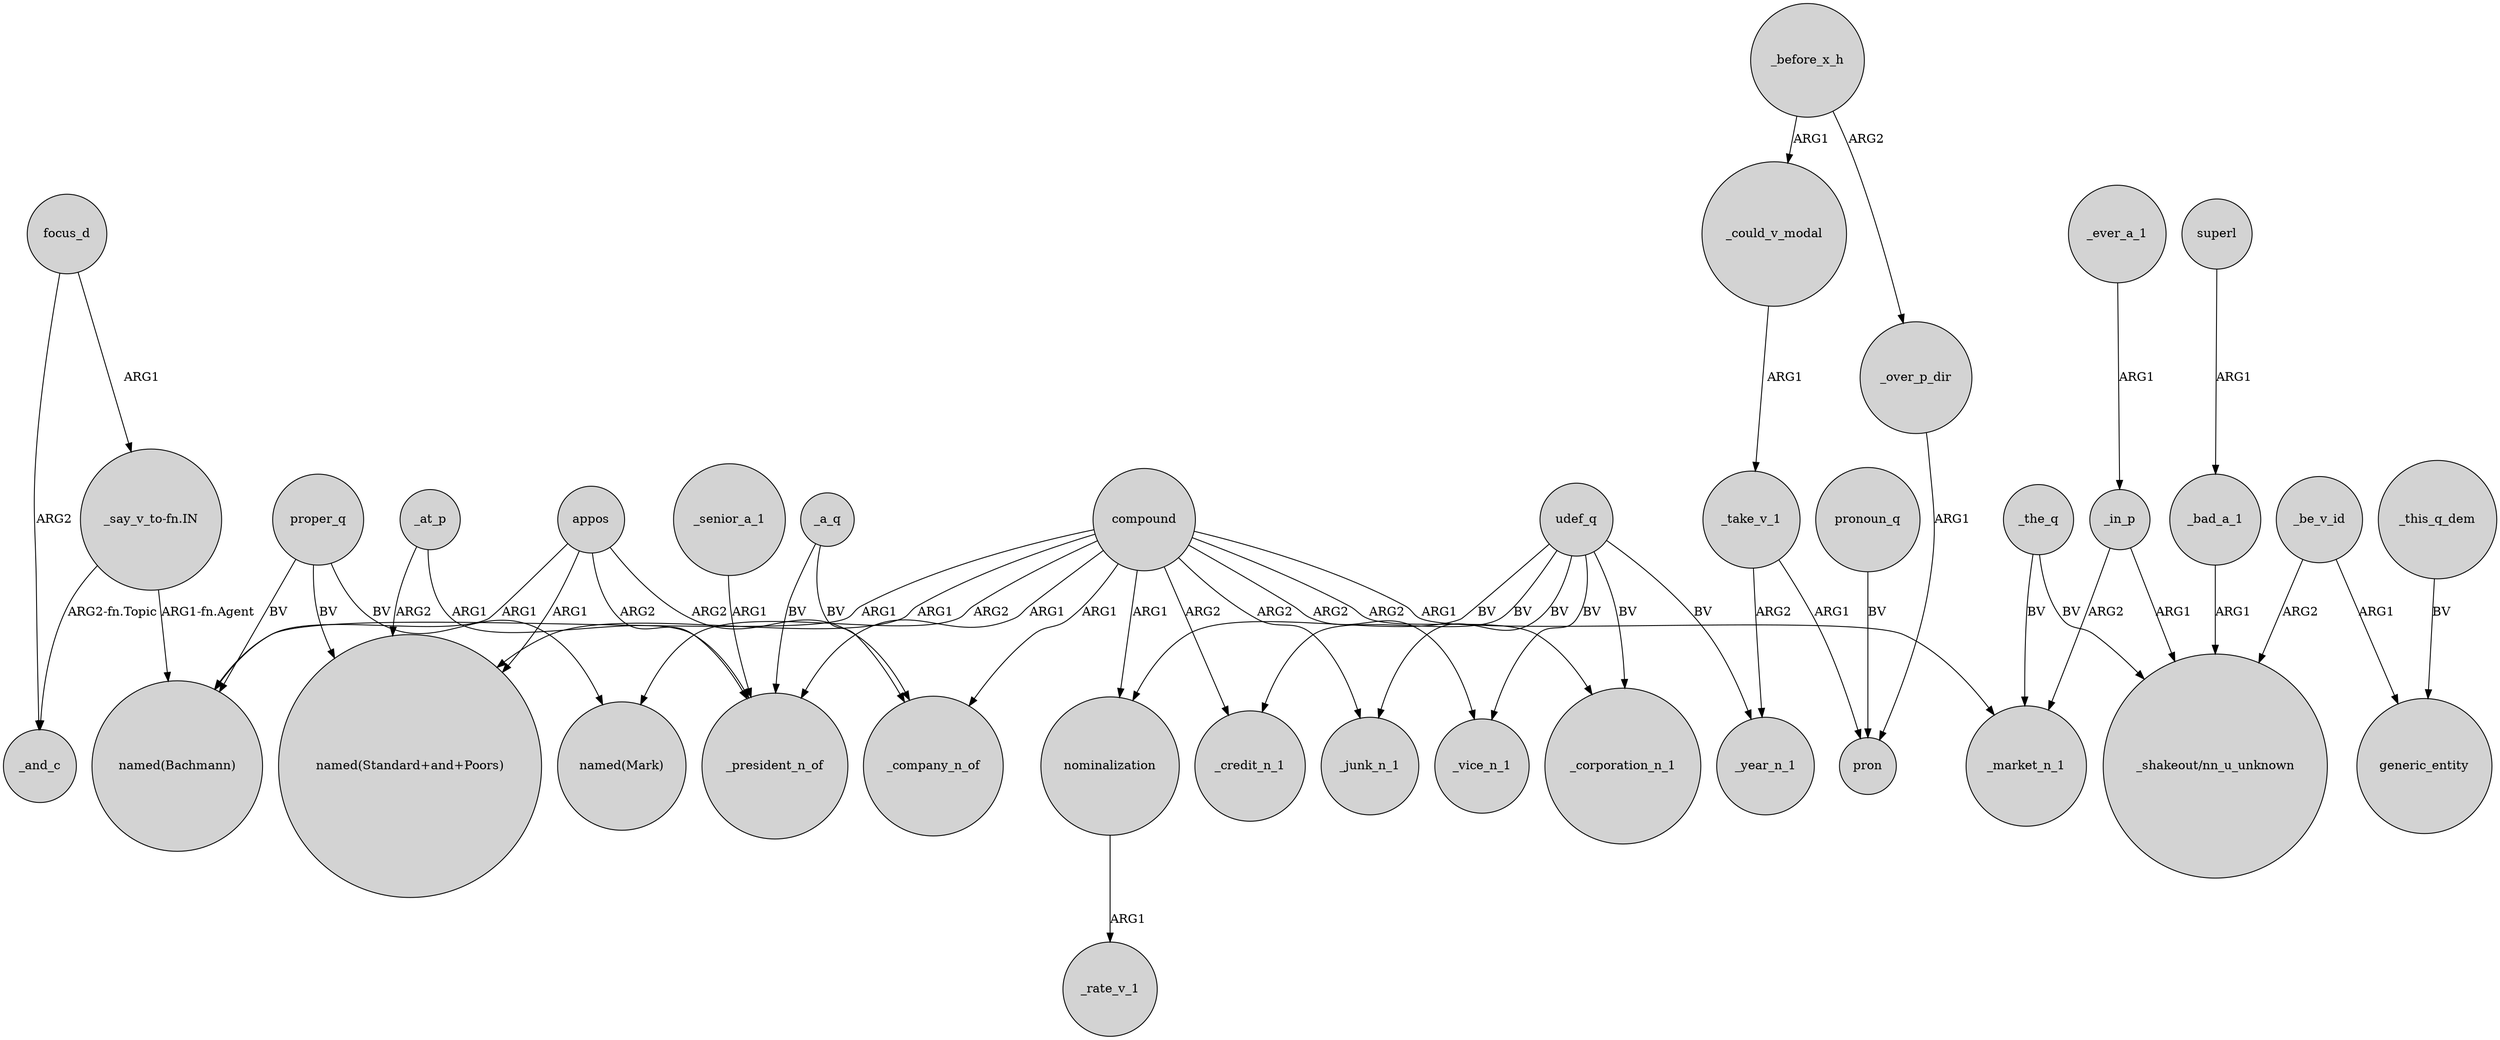 digraph {
	node [shape=circle style=filled]
	compound -> "named(Bachmann)" [label=ARG1]
	compound -> _vice_n_1 [label=ARG2]
	_before_x_h -> _could_v_modal [label=ARG1]
	_could_v_modal -> _take_v_1 [label=ARG1]
	_in_p -> "_shakeout/nn_u_unknown" [label=ARG1]
	udef_q -> _credit_n_1 [label=BV]
	nominalization -> _rate_v_1 [label=ARG1]
	compound -> _credit_n_1 [label=ARG2]
	compound -> _corporation_n_1 [label=ARG2]
	compound -> "named(Mark)" [label=ARG2]
	_be_v_id -> generic_entity [label=ARG1]
	compound -> _junk_n_1 [label=ARG2]
	_senior_a_1 -> _president_n_of [label=ARG1]
	"_say_v_to-fn.IN" -> "named(Bachmann)" [label="ARG1-fn.Agent"]
	_take_v_1 -> pron [label=ARG1]
	compound -> "named(Standard+and+Poors)" [label=ARG1]
	udef_q -> _vice_n_1 [label=BV]
	focus_d -> _and_c [label=ARG2]
	superl -> _bad_a_1 [label=ARG1]
	proper_q -> "named(Mark)" [label=BV]
	udef_q -> _junk_n_1 [label=BV]
	appos -> _president_n_of [label=ARG2]
	pronoun_q -> pron [label=BV]
	udef_q -> _corporation_n_1 [label=BV]
	compound -> _company_n_of [label=ARG1]
	_the_q -> "_shakeout/nn_u_unknown" [label=BV]
	_this_q_dem -> generic_entity [label=BV]
	_over_p_dir -> pron [label=ARG1]
	compound -> _president_n_of [label=ARG1]
	_be_v_id -> "_shakeout/nn_u_unknown" [label=ARG2]
	_before_x_h -> _over_p_dir [label=ARG2]
	appos -> _company_n_of [label=ARG2]
	appos -> "named(Standard+and+Poors)" [label=ARG1]
	proper_q -> "named(Bachmann)" [label=BV]
	_at_p -> _president_n_of [label=ARG1]
	"_say_v_to-fn.IN" -> _and_c [label="ARG2-fn.Topic"]
	_bad_a_1 -> "_shakeout/nn_u_unknown" [label=ARG1]
	_take_v_1 -> _year_n_1 [label=ARG2]
	_ever_a_1 -> _in_p [label=ARG1]
	_a_q -> _president_n_of [label=BV]
	_a_q -> _company_n_of [label=BV]
	udef_q -> nominalization [label=BV]
	_in_p -> _market_n_1 [label=ARG2]
	udef_q -> _year_n_1 [label=BV]
	proper_q -> "named(Standard+and+Poors)" [label=BV]
	compound -> _market_n_1 [label=ARG1]
	appos -> "named(Bachmann)" [label=ARG1]
	_the_q -> _market_n_1 [label=BV]
	compound -> nominalization [label=ARG1]
	focus_d -> "_say_v_to-fn.IN" [label=ARG1]
	_at_p -> "named(Standard+and+Poors)" [label=ARG2]
}
